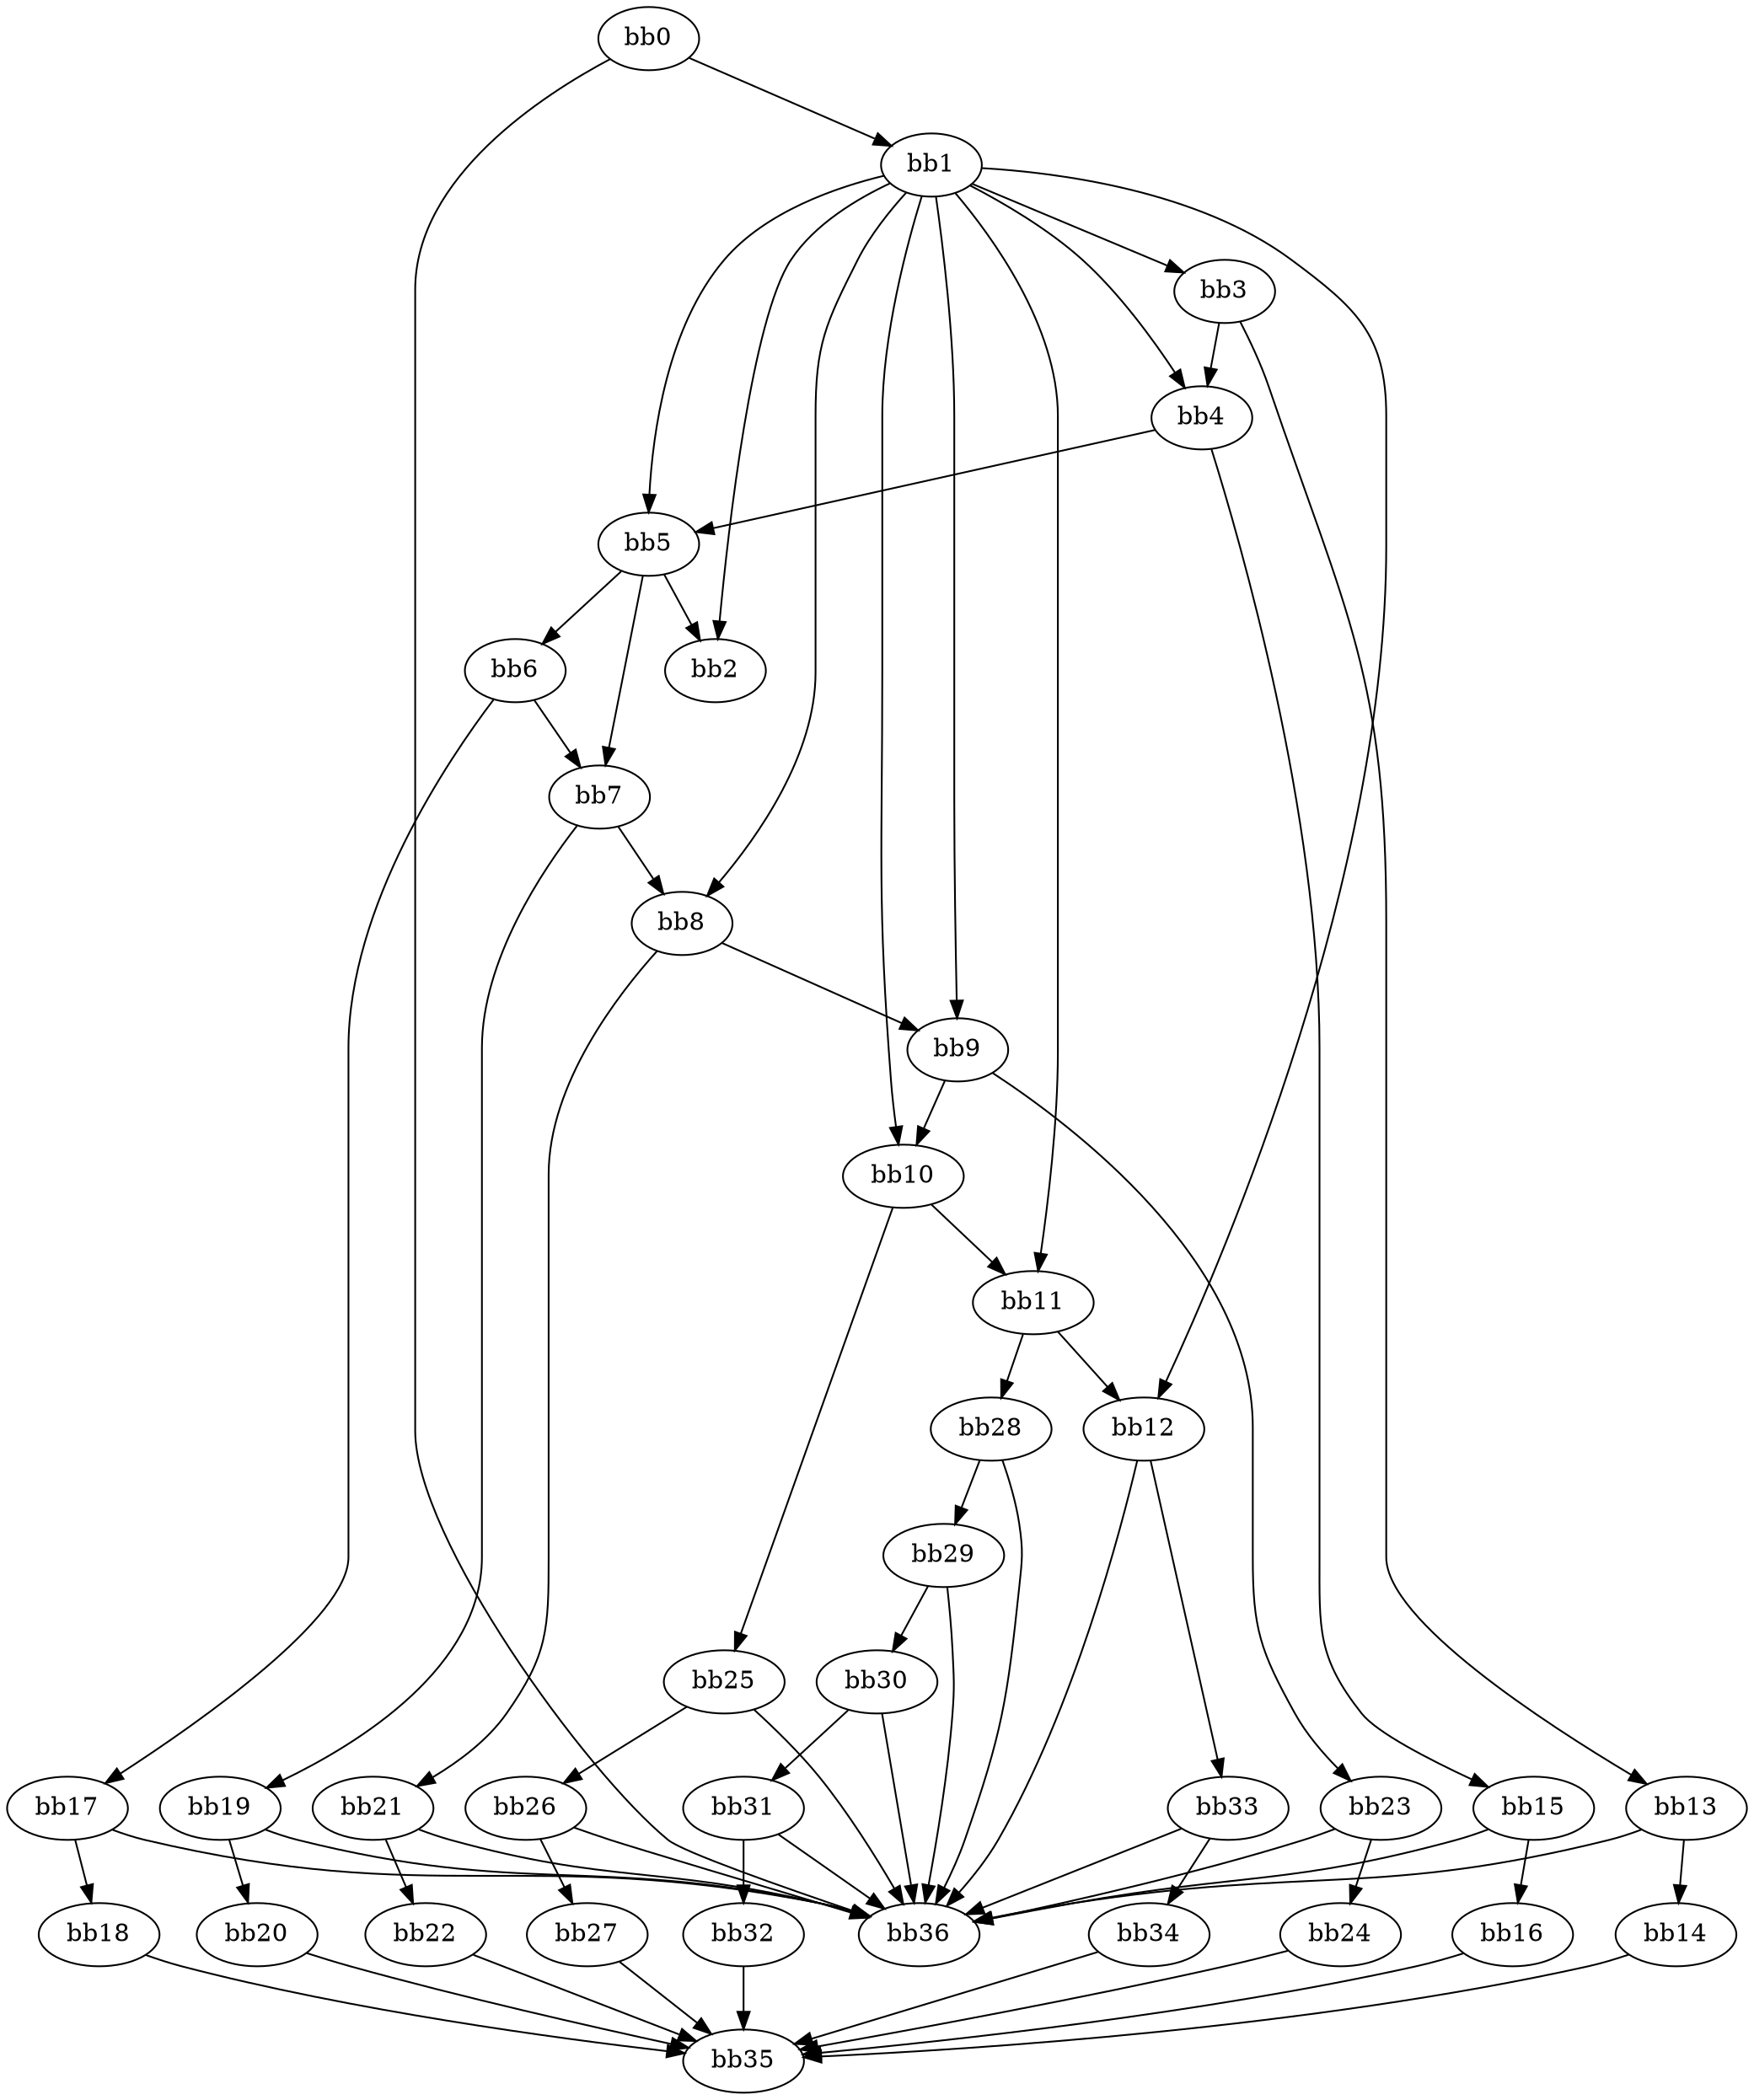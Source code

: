 digraph {
    0 [ label = "bb0\l" ]
    1 [ label = "bb1\l" ]
    2 [ label = "bb2\l" ]
    3 [ label = "bb3\l" ]
    4 [ label = "bb4\l" ]
    5 [ label = "bb5\l" ]
    6 [ label = "bb6\l" ]
    7 [ label = "bb7\l" ]
    8 [ label = "bb8\l" ]
    9 [ label = "bb9\l" ]
    10 [ label = "bb10\l" ]
    11 [ label = "bb11\l" ]
    12 [ label = "bb12\l" ]
    13 [ label = "bb13\l" ]
    14 [ label = "bb14\l" ]
    15 [ label = "bb15\l" ]
    16 [ label = "bb16\l" ]
    17 [ label = "bb17\l" ]
    18 [ label = "bb18\l" ]
    19 [ label = "bb19\l" ]
    20 [ label = "bb20\l" ]
    21 [ label = "bb21\l" ]
    22 [ label = "bb22\l" ]
    23 [ label = "bb23\l" ]
    24 [ label = "bb24\l" ]
    25 [ label = "bb25\l" ]
    26 [ label = "bb26\l" ]
    27 [ label = "bb27\l" ]
    28 [ label = "bb28\l" ]
    29 [ label = "bb29\l" ]
    30 [ label = "bb30\l" ]
    31 [ label = "bb31\l" ]
    32 [ label = "bb32\l" ]
    33 [ label = "bb33\l" ]
    34 [ label = "bb34\l" ]
    35 [ label = "bb35\l" ]
    36 [ label = "bb36\l" ]
    0 -> 1 [ ]
    0 -> 36 [ ]
    1 -> 2 [ ]
    1 -> 3 [ ]
    1 -> 4 [ ]
    1 -> 5 [ ]
    1 -> 8 [ ]
    1 -> 9 [ ]
    1 -> 10 [ ]
    1 -> 11 [ ]
    1 -> 12 [ ]
    3 -> 4 [ ]
    3 -> 13 [ ]
    4 -> 5 [ ]
    4 -> 15 [ ]
    5 -> 2 [ ]
    5 -> 6 [ ]
    5 -> 7 [ ]
    6 -> 7 [ ]
    6 -> 17 [ ]
    7 -> 8 [ ]
    7 -> 19 [ ]
    8 -> 9 [ ]
    8 -> 21 [ ]
    9 -> 10 [ ]
    9 -> 23 [ ]
    10 -> 11 [ ]
    10 -> 25 [ ]
    11 -> 12 [ ]
    11 -> 28 [ ]
    12 -> 33 [ ]
    12 -> 36 [ ]
    13 -> 14 [ ]
    13 -> 36 [ ]
    14 -> 35 [ ]
    15 -> 16 [ ]
    15 -> 36 [ ]
    16 -> 35 [ ]
    17 -> 18 [ ]
    17 -> 36 [ ]
    18 -> 35 [ ]
    19 -> 20 [ ]
    19 -> 36 [ ]
    20 -> 35 [ ]
    21 -> 22 [ ]
    21 -> 36 [ ]
    22 -> 35 [ ]
    23 -> 24 [ ]
    23 -> 36 [ ]
    24 -> 35 [ ]
    25 -> 26 [ ]
    25 -> 36 [ ]
    26 -> 27 [ ]
    26 -> 36 [ ]
    27 -> 35 [ ]
    28 -> 29 [ ]
    28 -> 36 [ ]
    29 -> 30 [ ]
    29 -> 36 [ ]
    30 -> 31 [ ]
    30 -> 36 [ ]
    31 -> 32 [ ]
    31 -> 36 [ ]
    32 -> 35 [ ]
    33 -> 34 [ ]
    33 -> 36 [ ]
    34 -> 35 [ ]
}

